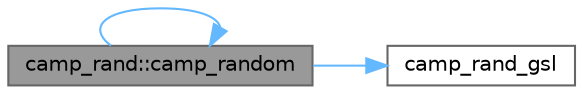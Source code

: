 digraph "camp_rand::camp_random"
{
 // LATEX_PDF_SIZE
  bgcolor="transparent";
  edge [fontname=Helvetica,fontsize=10,labelfontname=Helvetica,labelfontsize=10];
  node [fontname=Helvetica,fontsize=10,shape=box,height=0.2,width=0.4];
  rankdir="LR";
  Node1 [label="camp_rand::camp_random",height=0.2,width=0.4,color="gray40", fillcolor="grey60", style="filled", fontcolor="black",tooltip="Returns a random number between 0 and 1."];
  Node1 -> Node2 [color="steelblue1",style="solid"];
  Node2 [label="camp_rand_gsl",height=0.2,width=0.4,color="grey40", fillcolor="white", style="filled",URL="$rand__gsl_8c.html#abd204acb91a0adebb638deae62396379",tooltip="Generate a uniform random number in ."];
  Node1 -> Node1 [color="steelblue1",style="solid"];
}
